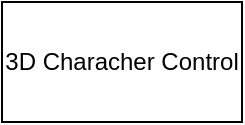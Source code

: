 <mxfile version="20.7.4" type="device"><diagram id="C5RBs43oDa-KdzZeNtuy" name="Page-1"><mxGraphModel dx="1195" dy="663" grid="1" gridSize="10" guides="1" tooltips="1" connect="1" arrows="1" fold="1" page="1" pageScale="1" pageWidth="827" pageHeight="1169" math="0" shadow="0"><root><mxCell id="WIyWlLk6GJQsqaUBKTNV-0"/><mxCell id="WIyWlLk6GJQsqaUBKTNV-1" parent="WIyWlLk6GJQsqaUBKTNV-0"/><mxCell id="frb2vu2xnnBtB5IfMmsV-0" value="3D Characher Control" style="rounded=0;whiteSpace=wrap;html=1;" vertex="1" parent="WIyWlLk6GJQsqaUBKTNV-1"><mxGeometry width="120" height="60" as="geometry"/></mxCell></root></mxGraphModel></diagram></mxfile>